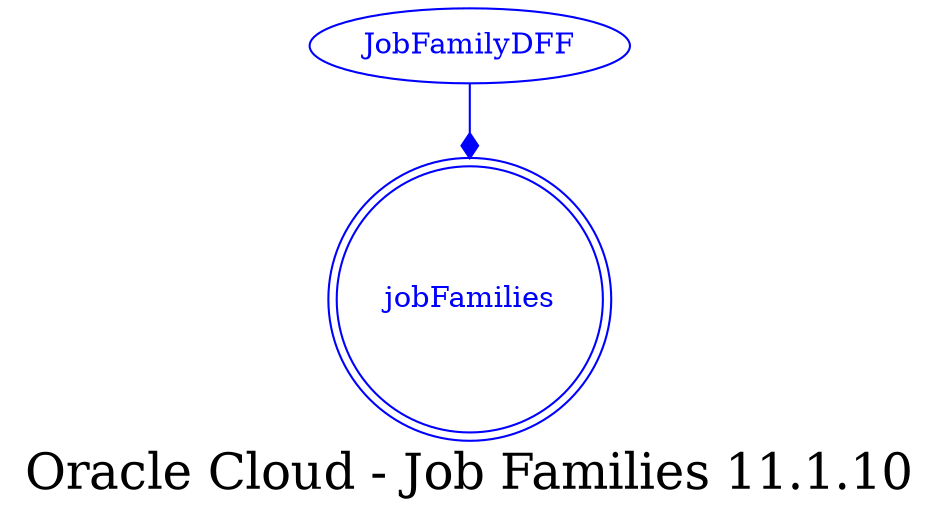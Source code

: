 digraph LexiconGraph {
graph[label="Oracle Cloud - Job Families 11.1.10", fontsize=24]
splines=true
"jobFamilies" [color=blue, fontcolor=blue, shape=doublecircle]
"JobFamilyDFF" -> "jobFamilies" [color=blue, fontcolor=blue, arrowhead=diamond, arrowtail=none]
"JobFamilyDFF" [color=blue, fontcolor=blue, shape=ellipse]
}
